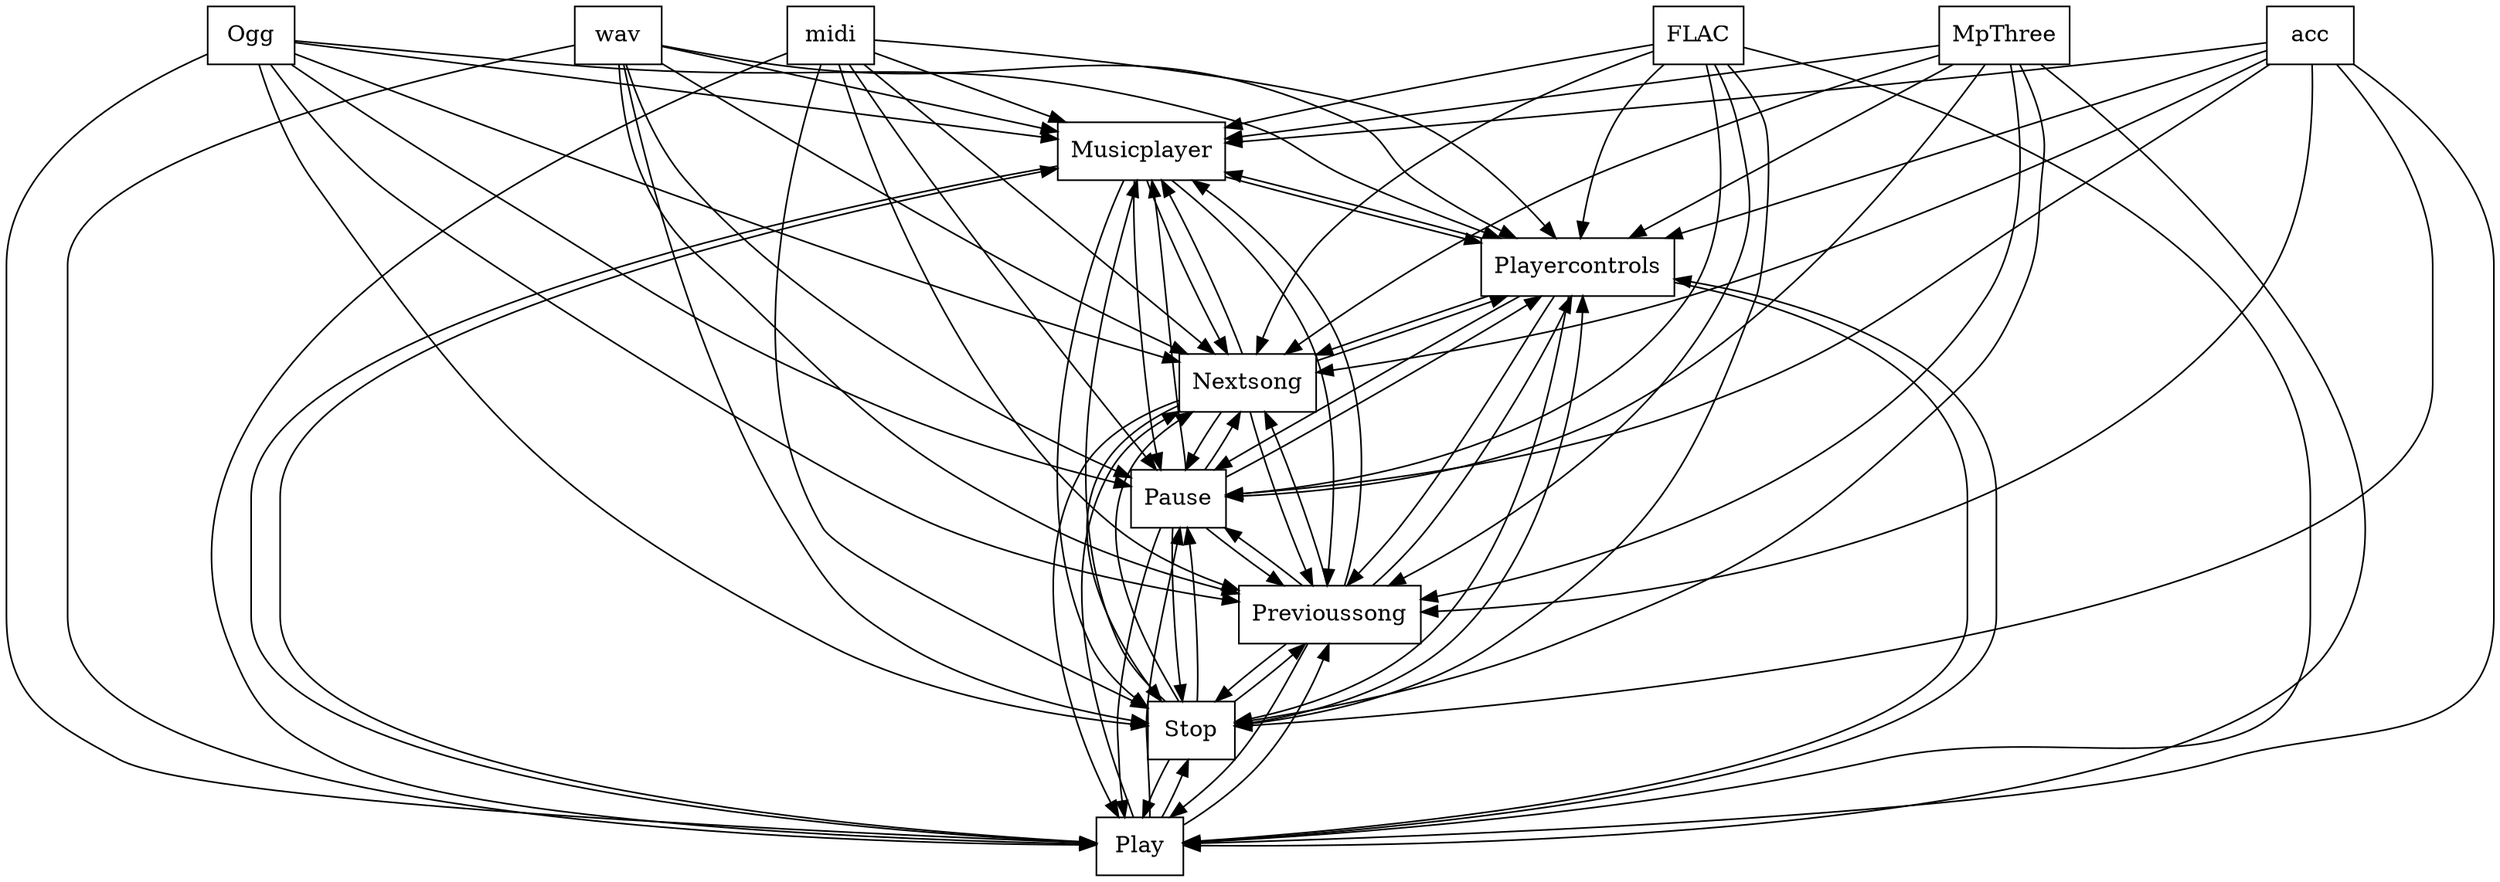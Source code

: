 digraph{
graph [rankdir=TB];
node [shape=box];
edge [arrowhead=normal];
0[label="Musicplayer",]
1[label="Ogg",]
2[label="Playercontrols",]
3[label="Play",]
4[label="wav",]
5[label="MpThree",]
6[label="acc",]
7[label="Stop",]
8[label="Previoussong",]
9[label="midi",]
10[label="Pause",]
11[label="FLAC",]
12[label="Nextsong",]
0->2[label="",]
0->3[label="",]
0->7[label="",]
0->8[label="",]
0->10[label="",]
0->12[label="",]
1->0[label="",]
1->2[label="",]
1->3[label="",]
1->7[label="",]
1->8[label="",]
1->10[label="",]
1->12[label="",]
2->0[label="",]
2->3[label="",]
2->7[label="",]
2->8[label="",]
2->10[label="",]
2->12[label="",]
3->0[label="",]
3->2[label="",]
3->7[label="",]
3->8[label="",]
3->10[label="",]
3->12[label="",]
4->0[label="",]
4->2[label="",]
4->3[label="",]
4->7[label="",]
4->8[label="",]
4->10[label="",]
4->12[label="",]
5->0[label="",]
5->2[label="",]
5->3[label="",]
5->7[label="",]
5->8[label="",]
5->10[label="",]
5->12[label="",]
6->0[label="",]
6->2[label="",]
6->3[label="",]
6->7[label="",]
6->8[label="",]
6->10[label="",]
6->12[label="",]
7->0[label="",]
7->2[label="",]
7->3[label="",]
7->8[label="",]
7->10[label="",]
7->12[label="",]
8->0[label="",]
8->2[label="",]
8->3[label="",]
8->7[label="",]
8->10[label="",]
8->12[label="",]
9->0[label="",]
9->2[label="",]
9->3[label="",]
9->7[label="",]
9->8[label="",]
9->10[label="",]
9->12[label="",]
10->0[label="",]
10->2[label="",]
10->3[label="",]
10->7[label="",]
10->8[label="",]
10->12[label="",]
11->0[label="",]
11->2[label="",]
11->3[label="",]
11->7[label="",]
11->8[label="",]
11->10[label="",]
11->12[label="",]
12->0[label="",]
12->2[label="",]
12->3[label="",]
12->7[label="",]
12->8[label="",]
12->10[label="",]
}
